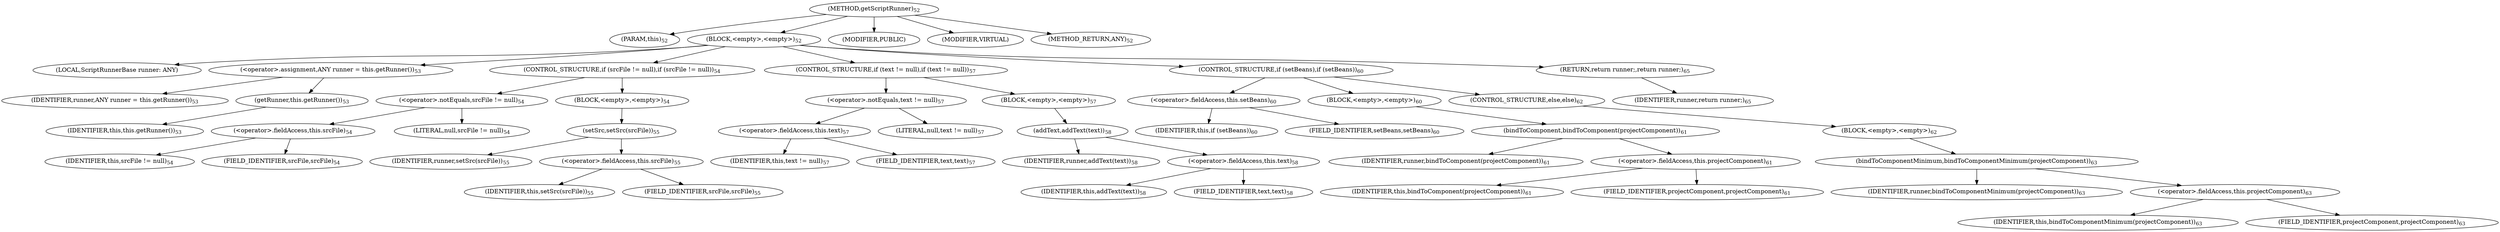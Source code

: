 digraph "getScriptRunner" {  
"83" [label = <(METHOD,getScriptRunner)<SUB>52</SUB>> ]
"6" [label = <(PARAM,this)<SUB>52</SUB>> ]
"84" [label = <(BLOCK,&lt;empty&gt;,&lt;empty&gt;)<SUB>52</SUB>> ]
"85" [label = <(LOCAL,ScriptRunnerBase runner: ANY)> ]
"86" [label = <(&lt;operator&gt;.assignment,ANY runner = this.getRunner())<SUB>53</SUB>> ]
"87" [label = <(IDENTIFIER,runner,ANY runner = this.getRunner())<SUB>53</SUB>> ]
"88" [label = <(getRunner,this.getRunner())<SUB>53</SUB>> ]
"5" [label = <(IDENTIFIER,this,this.getRunner())<SUB>53</SUB>> ]
"89" [label = <(CONTROL_STRUCTURE,if (srcFile != null),if (srcFile != null))<SUB>54</SUB>> ]
"90" [label = <(&lt;operator&gt;.notEquals,srcFile != null)<SUB>54</SUB>> ]
"91" [label = <(&lt;operator&gt;.fieldAccess,this.srcFile)<SUB>54</SUB>> ]
"92" [label = <(IDENTIFIER,this,srcFile != null)<SUB>54</SUB>> ]
"93" [label = <(FIELD_IDENTIFIER,srcFile,srcFile)<SUB>54</SUB>> ]
"94" [label = <(LITERAL,null,srcFile != null)<SUB>54</SUB>> ]
"95" [label = <(BLOCK,&lt;empty&gt;,&lt;empty&gt;)<SUB>54</SUB>> ]
"96" [label = <(setSrc,setSrc(srcFile))<SUB>55</SUB>> ]
"97" [label = <(IDENTIFIER,runner,setSrc(srcFile))<SUB>55</SUB>> ]
"98" [label = <(&lt;operator&gt;.fieldAccess,this.srcFile)<SUB>55</SUB>> ]
"99" [label = <(IDENTIFIER,this,setSrc(srcFile))<SUB>55</SUB>> ]
"100" [label = <(FIELD_IDENTIFIER,srcFile,srcFile)<SUB>55</SUB>> ]
"101" [label = <(CONTROL_STRUCTURE,if (text != null),if (text != null))<SUB>57</SUB>> ]
"102" [label = <(&lt;operator&gt;.notEquals,text != null)<SUB>57</SUB>> ]
"103" [label = <(&lt;operator&gt;.fieldAccess,this.text)<SUB>57</SUB>> ]
"104" [label = <(IDENTIFIER,this,text != null)<SUB>57</SUB>> ]
"105" [label = <(FIELD_IDENTIFIER,text,text)<SUB>57</SUB>> ]
"106" [label = <(LITERAL,null,text != null)<SUB>57</SUB>> ]
"107" [label = <(BLOCK,&lt;empty&gt;,&lt;empty&gt;)<SUB>57</SUB>> ]
"108" [label = <(addText,addText(text))<SUB>58</SUB>> ]
"109" [label = <(IDENTIFIER,runner,addText(text))<SUB>58</SUB>> ]
"110" [label = <(&lt;operator&gt;.fieldAccess,this.text)<SUB>58</SUB>> ]
"111" [label = <(IDENTIFIER,this,addText(text))<SUB>58</SUB>> ]
"112" [label = <(FIELD_IDENTIFIER,text,text)<SUB>58</SUB>> ]
"113" [label = <(CONTROL_STRUCTURE,if (setBeans),if (setBeans))<SUB>60</SUB>> ]
"114" [label = <(&lt;operator&gt;.fieldAccess,this.setBeans)<SUB>60</SUB>> ]
"115" [label = <(IDENTIFIER,this,if (setBeans))<SUB>60</SUB>> ]
"116" [label = <(FIELD_IDENTIFIER,setBeans,setBeans)<SUB>60</SUB>> ]
"117" [label = <(BLOCK,&lt;empty&gt;,&lt;empty&gt;)<SUB>60</SUB>> ]
"118" [label = <(bindToComponent,bindToComponent(projectComponent))<SUB>61</SUB>> ]
"119" [label = <(IDENTIFIER,runner,bindToComponent(projectComponent))<SUB>61</SUB>> ]
"120" [label = <(&lt;operator&gt;.fieldAccess,this.projectComponent)<SUB>61</SUB>> ]
"121" [label = <(IDENTIFIER,this,bindToComponent(projectComponent))<SUB>61</SUB>> ]
"122" [label = <(FIELD_IDENTIFIER,projectComponent,projectComponent)<SUB>61</SUB>> ]
"123" [label = <(CONTROL_STRUCTURE,else,else)<SUB>62</SUB>> ]
"124" [label = <(BLOCK,&lt;empty&gt;,&lt;empty&gt;)<SUB>62</SUB>> ]
"125" [label = <(bindToComponentMinimum,bindToComponentMinimum(projectComponent))<SUB>63</SUB>> ]
"126" [label = <(IDENTIFIER,runner,bindToComponentMinimum(projectComponent))<SUB>63</SUB>> ]
"127" [label = <(&lt;operator&gt;.fieldAccess,this.projectComponent)<SUB>63</SUB>> ]
"128" [label = <(IDENTIFIER,this,bindToComponentMinimum(projectComponent))<SUB>63</SUB>> ]
"129" [label = <(FIELD_IDENTIFIER,projectComponent,projectComponent)<SUB>63</SUB>> ]
"130" [label = <(RETURN,return runner;,return runner;)<SUB>65</SUB>> ]
"131" [label = <(IDENTIFIER,runner,return runner;)<SUB>65</SUB>> ]
"132" [label = <(MODIFIER,PUBLIC)> ]
"133" [label = <(MODIFIER,VIRTUAL)> ]
"134" [label = <(METHOD_RETURN,ANY)<SUB>52</SUB>> ]
  "83" -> "6" 
  "83" -> "84" 
  "83" -> "132" 
  "83" -> "133" 
  "83" -> "134" 
  "84" -> "85" 
  "84" -> "86" 
  "84" -> "89" 
  "84" -> "101" 
  "84" -> "113" 
  "84" -> "130" 
  "86" -> "87" 
  "86" -> "88" 
  "88" -> "5" 
  "89" -> "90" 
  "89" -> "95" 
  "90" -> "91" 
  "90" -> "94" 
  "91" -> "92" 
  "91" -> "93" 
  "95" -> "96" 
  "96" -> "97" 
  "96" -> "98" 
  "98" -> "99" 
  "98" -> "100" 
  "101" -> "102" 
  "101" -> "107" 
  "102" -> "103" 
  "102" -> "106" 
  "103" -> "104" 
  "103" -> "105" 
  "107" -> "108" 
  "108" -> "109" 
  "108" -> "110" 
  "110" -> "111" 
  "110" -> "112" 
  "113" -> "114" 
  "113" -> "117" 
  "113" -> "123" 
  "114" -> "115" 
  "114" -> "116" 
  "117" -> "118" 
  "118" -> "119" 
  "118" -> "120" 
  "120" -> "121" 
  "120" -> "122" 
  "123" -> "124" 
  "124" -> "125" 
  "125" -> "126" 
  "125" -> "127" 
  "127" -> "128" 
  "127" -> "129" 
  "130" -> "131" 
}
